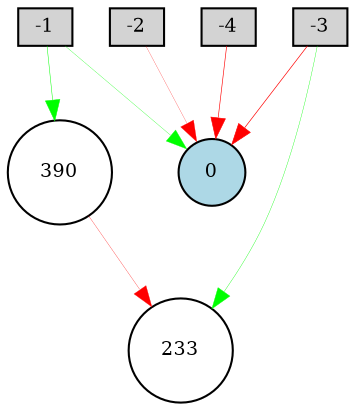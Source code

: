 digraph {
	node [fontsize=9 height=0.2 shape=circle width=0.2]
	-1 [fillcolor=lightgray shape=box style=filled]
	-2 [fillcolor=lightgray shape=box style=filled]
	-3 [fillcolor=lightgray shape=box style=filled]
	-4 [fillcolor=lightgray shape=box style=filled]
	0 [fillcolor=lightblue style=filled]
	233 [fillcolor=white style=filled]
	390 [fillcolor=white style=filled]
	390 -> 233 [color=red penwidth=0.13885925887099643 style=solid]
	-1 -> 0 [color=green penwidth=0.14044685978688096 style=solid]
	-4 -> 0 [color=red penwidth=0.2983483143872345 style=solid]
	-3 -> 233 [color=green penwidth=0.17225056444615167 style=solid]
	-1 -> 390 [color=green penwidth=0.23274201470339723 style=solid]
	-3 -> 0 [color=red penwidth=0.3270983125403055 style=solid]
	-2 -> 0 [color=red penwidth=0.11488131687166223 style=solid]
}
